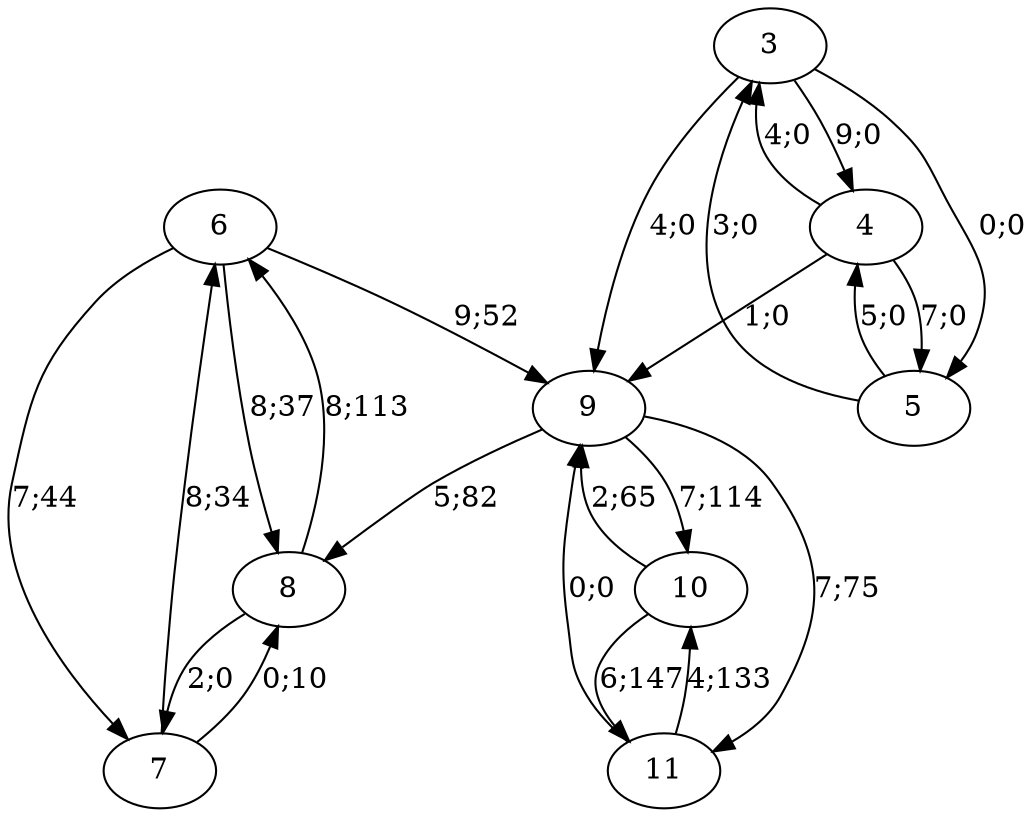 digraph graph2679 {














6 -> 9 [color=black,label="9;52"]
6 -> 7 [color=black,label="7;44"]
6 -> 8 [color=black,label="8;37"]


7 -> 6 [color=black,label="8;34"]
7 -> 8 [color=black,label="0;10"]


8 -> 6 [color=black,label="8;113"]
8 -> 7 [color=black,label="2;0"]














3 -> 9 [color=black,label="4;0"]
3 -> 4 [color=black,label="9;0"]
3 -> 5 [color=black,label="0;0"]


4 -> 9 [color=black,label="1;0"]
4 -> 3 [color=black,label="4;0"]
4 -> 5 [color=black,label="7;0"]


5 -> 3 [color=black,label="3;0"]
5 -> 4 [color=black,label="5;0"]
































9 -> 8 [color=black,label="5;82"]
9 -> 10 [color=black,label="7;114"]
9 -> 11 [color=black,label="7;75"]


10 -> 9 [color=black,label="2;65"]
10 -> 11 [color=black,label="6;147"]


11 -> 9 [color=black,label="0;0"]
11 -> 10 [color=black,label="4;133"]

}